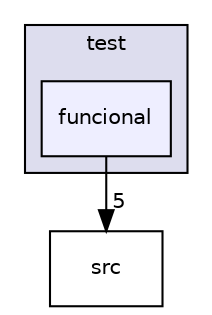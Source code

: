 digraph "test/funcional" {
  compound=true
  node [ fontsize="10", fontname="Helvetica"];
  edge [ labelfontsize="10", labelfontname="Helvetica"];
  subgraph clusterdir_13e138d54eb8818da29c3992edef070a {
    graph [ bgcolor="#ddddee", pencolor="black", label="test" fontname="Helvetica", fontsize="10", URL="dir_13e138d54eb8818da29c3992edef070a.html"]
  dir_fbd0e864acb36f363f615ea3aef4272b [shape=box, label="funcional", style="filled", fillcolor="#eeeeff", pencolor="black", URL="dir_fbd0e864acb36f363f615ea3aef4272b.html"];
  }
  dir_68267d1309a1af8e8297ef4c3efbcdba [shape=box label="src" URL="dir_68267d1309a1af8e8297ef4c3efbcdba.html"];
  dir_fbd0e864acb36f363f615ea3aef4272b->dir_68267d1309a1af8e8297ef4c3efbcdba [headlabel="5", labeldistance=1.5 headhref="dir_000003_000001.html"];
}

